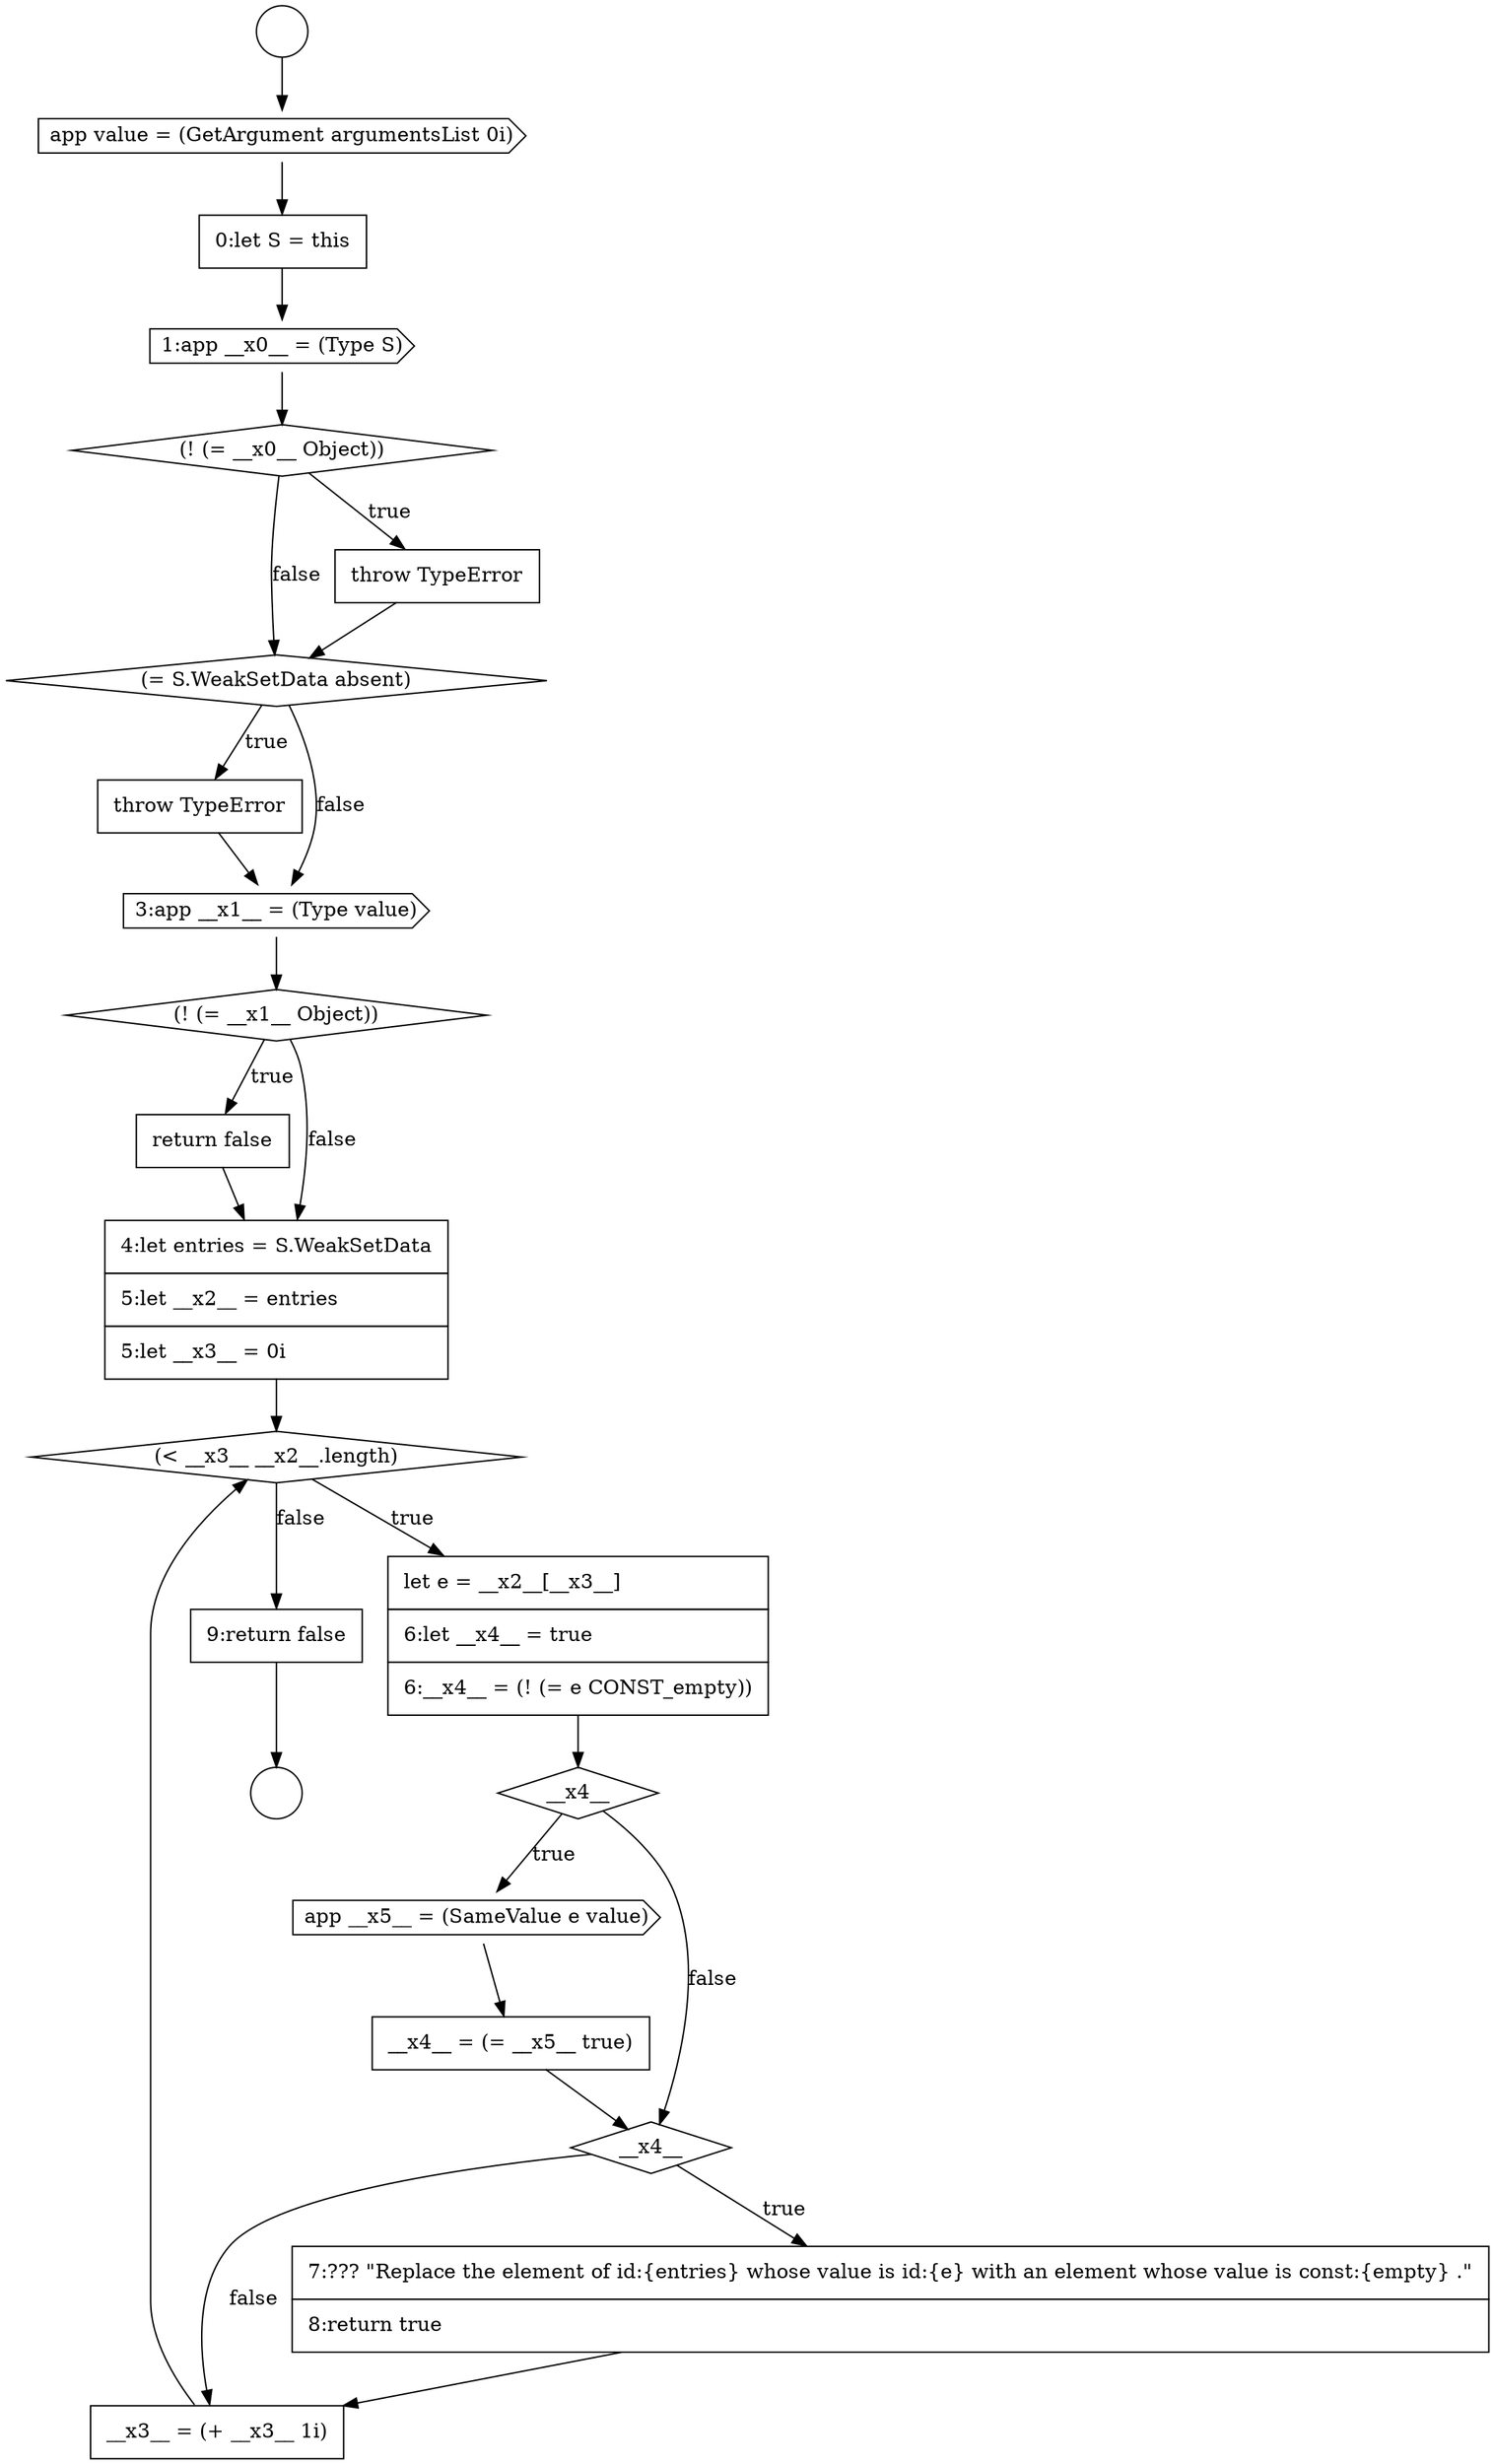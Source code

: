 digraph {
  node15611 [shape=none, margin=0, label=<<font color="black">
    <table border="0" cellborder="1" cellspacing="0" cellpadding="10">
      <tr><td align="left">throw TypeError</td></tr>
    </table>
  </font>> color="black" fillcolor="white" style=filled]
  node15605 [shape=cds, label=<<font color="black">app value = (GetArgument argumentsList 0i)</font>> color="black" fillcolor="white" style=filled]
  node15623 [shape=none, margin=0, label=<<font color="black">
    <table border="0" cellborder="1" cellspacing="0" cellpadding="10">
      <tr><td align="left">__x3__ = (+ __x3__ 1i)</td></tr>
    </table>
  </font>> color="black" fillcolor="white" style=filled]
  node15618 [shape=diamond, label=<<font color="black">__x4__</font>> color="black" fillcolor="white" style=filled]
  node15610 [shape=diamond, label=<<font color="black">(= S.WeakSetData absent)</font>> color="black" fillcolor="white" style=filled]
  node15619 [shape=cds, label=<<font color="black">app __x5__ = (SameValue e value)</font>> color="black" fillcolor="white" style=filled]
  node15624 [shape=none, margin=0, label=<<font color="black">
    <table border="0" cellborder="1" cellspacing="0" cellpadding="10">
      <tr><td align="left">9:return false</td></tr>
    </table>
  </font>> color="black" fillcolor="white" style=filled]
  node15614 [shape=none, margin=0, label=<<font color="black">
    <table border="0" cellborder="1" cellspacing="0" cellpadding="10">
      <tr><td align="left">return false</td></tr>
    </table>
  </font>> color="black" fillcolor="white" style=filled]
  node15607 [shape=cds, label=<<font color="black">1:app __x0__ = (Type S)</font>> color="black" fillcolor="white" style=filled]
  node15609 [shape=none, margin=0, label=<<font color="black">
    <table border="0" cellborder="1" cellspacing="0" cellpadding="10">
      <tr><td align="left">throw TypeError</td></tr>
    </table>
  </font>> color="black" fillcolor="white" style=filled]
  node15620 [shape=none, margin=0, label=<<font color="black">
    <table border="0" cellborder="1" cellspacing="0" cellpadding="10">
      <tr><td align="left">__x4__ = (= __x5__ true)</td></tr>
    </table>
  </font>> color="black" fillcolor="white" style=filled]
  node15615 [shape=none, margin=0, label=<<font color="black">
    <table border="0" cellborder="1" cellspacing="0" cellpadding="10">
      <tr><td align="left">4:let entries = S.WeakSetData</td></tr>
      <tr><td align="left">5:let __x2__ = entries</td></tr>
      <tr><td align="left">5:let __x3__ = 0i</td></tr>
    </table>
  </font>> color="black" fillcolor="white" style=filled]
  node15613 [shape=diamond, label=<<font color="black">(! (= __x1__ Object))</font>> color="black" fillcolor="white" style=filled]
  node15612 [shape=cds, label=<<font color="black">3:app __x1__ = (Type value)</font>> color="black" fillcolor="white" style=filled]
  node15621 [shape=diamond, label=<<font color="black">__x4__</font>> color="black" fillcolor="white" style=filled]
  node15604 [shape=circle label=" " color="black" fillcolor="white" style=filled]
  node15616 [shape=diamond, label=<<font color="black">(&lt; __x3__ __x2__.length)</font>> color="black" fillcolor="white" style=filled]
  node15606 [shape=none, margin=0, label=<<font color="black">
    <table border="0" cellborder="1" cellspacing="0" cellpadding="10">
      <tr><td align="left">0:let S = this</td></tr>
    </table>
  </font>> color="black" fillcolor="white" style=filled]
  node15608 [shape=diamond, label=<<font color="black">(! (= __x0__ Object))</font>> color="black" fillcolor="white" style=filled]
  node15603 [shape=circle label=" " color="black" fillcolor="white" style=filled]
  node15622 [shape=none, margin=0, label=<<font color="black">
    <table border="0" cellborder="1" cellspacing="0" cellpadding="10">
      <tr><td align="left">7:??? &quot;Replace the element of id:{entries} whose value is id:{e} with an element whose value is const:{empty} .&quot;</td></tr>
      <tr><td align="left">8:return true</td></tr>
    </table>
  </font>> color="black" fillcolor="white" style=filled]
  node15617 [shape=none, margin=0, label=<<font color="black">
    <table border="0" cellborder="1" cellspacing="0" cellpadding="10">
      <tr><td align="left">let e = __x2__[__x3__]</td></tr>
      <tr><td align="left">6:let __x4__ = true</td></tr>
      <tr><td align="left">6:__x4__ = (! (= e CONST_empty))</td></tr>
    </table>
  </font>> color="black" fillcolor="white" style=filled]
  node15624 -> node15604 [ color="black"]
  node15614 -> node15615 [ color="black"]
  node15623 -> node15616 [ color="black"]
  node15616 -> node15617 [label=<<font color="black">true</font>> color="black"]
  node15616 -> node15624 [label=<<font color="black">false</font>> color="black"]
  node15615 -> node15616 [ color="black"]
  node15606 -> node15607 [ color="black"]
  node15608 -> node15609 [label=<<font color="black">true</font>> color="black"]
  node15608 -> node15610 [label=<<font color="black">false</font>> color="black"]
  node15617 -> node15618 [ color="black"]
  node15610 -> node15611 [label=<<font color="black">true</font>> color="black"]
  node15610 -> node15612 [label=<<font color="black">false</font>> color="black"]
  node15609 -> node15610 [ color="black"]
  node15618 -> node15619 [label=<<font color="black">true</font>> color="black"]
  node15618 -> node15621 [label=<<font color="black">false</font>> color="black"]
  node15613 -> node15614 [label=<<font color="black">true</font>> color="black"]
  node15613 -> node15615 [label=<<font color="black">false</font>> color="black"]
  node15622 -> node15623 [ color="black"]
  node15603 -> node15605 [ color="black"]
  node15612 -> node15613 [ color="black"]
  node15621 -> node15622 [label=<<font color="black">true</font>> color="black"]
  node15621 -> node15623 [label=<<font color="black">false</font>> color="black"]
  node15605 -> node15606 [ color="black"]
  node15611 -> node15612 [ color="black"]
  node15620 -> node15621 [ color="black"]
  node15607 -> node15608 [ color="black"]
  node15619 -> node15620 [ color="black"]
}
